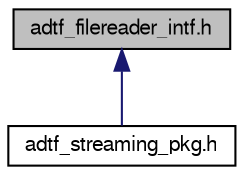 digraph "adtf_filereader_intf.h"
{
  edge [fontname="FreeSans",fontsize="10",labelfontname="FreeSans",labelfontsize="10"];
  node [fontname="FreeSans",fontsize="10",shape=record];
  Node1 [label="adtf_filereader_intf.h",height=0.2,width=0.4,color="black", fillcolor="grey75", style="filled", fontcolor="black"];
  Node1 -> Node2 [dir="back",color="midnightblue",fontsize="10",style="solid",fontname="FreeSans"];
  Node2 [label="adtf_streaming_pkg.h",height=0.2,width=0.4,color="black", fillcolor="white", style="filled",URL="$adtf__streaming__pkg_8h.html",tooltip="ADTF Package header. "];
}

